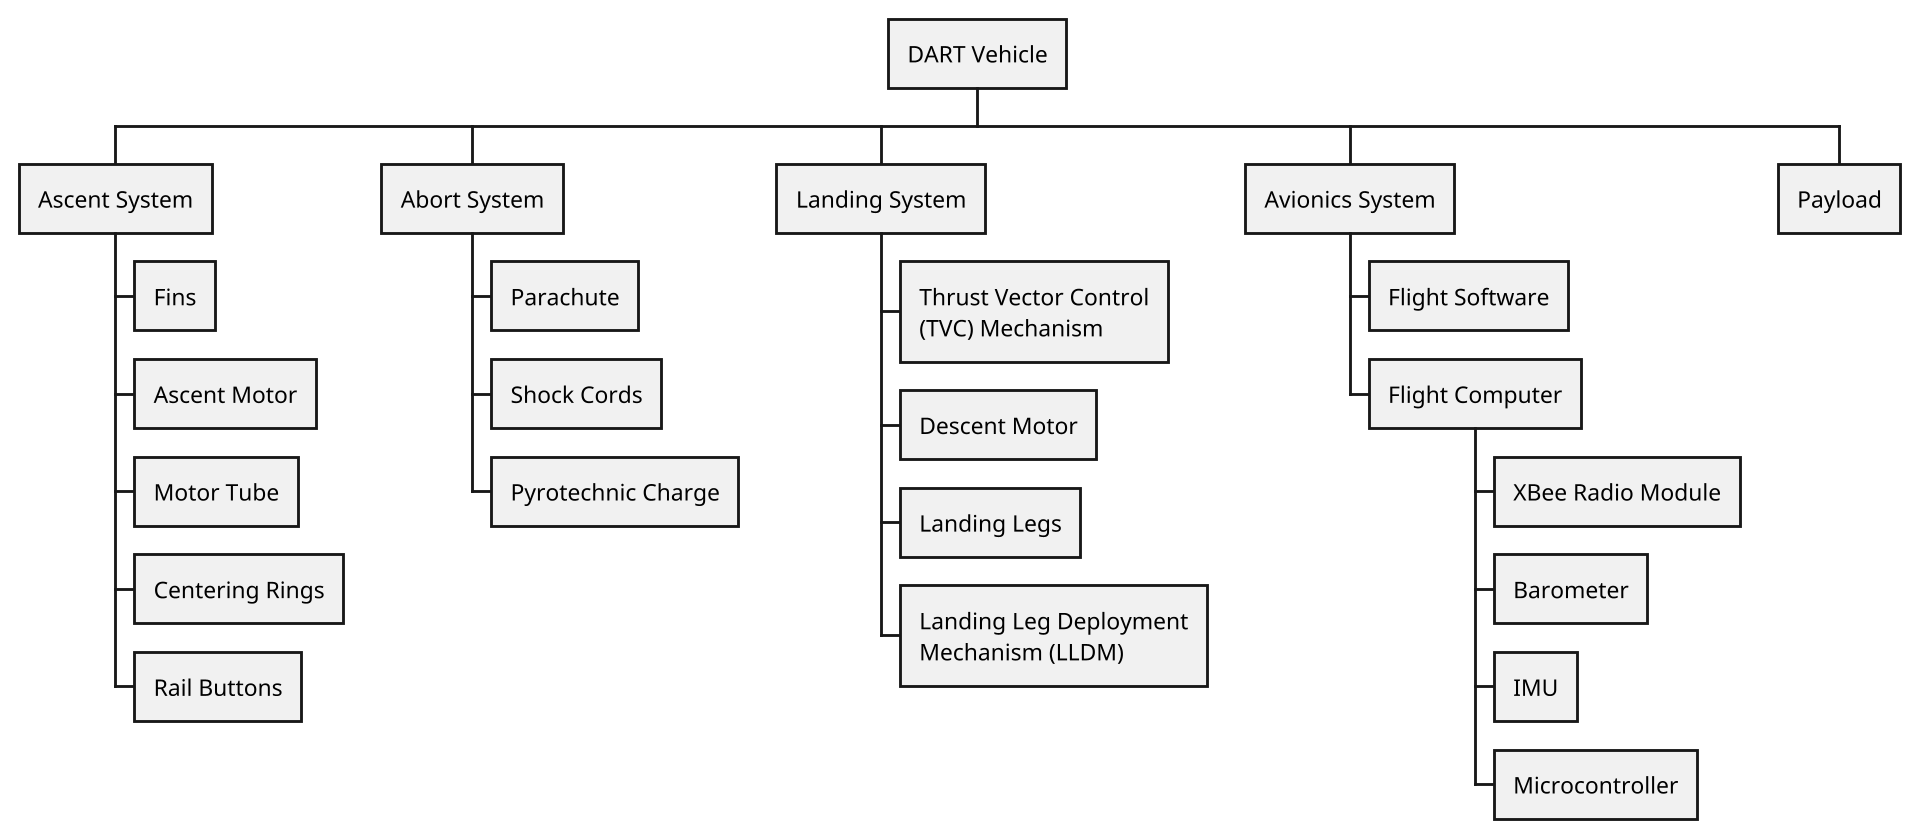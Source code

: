 @startwbs system_hierarchy
scale 1920*1080

* DART Vehicle

** Ascent System
*** Fins
*** Ascent Motor
*** Motor Tube
*** Centering Rings
*** Rail Buttons

** Abort System
*** Parachute
*** Shock Cords
*** Pyrotechnic Charge

** Landing System
***:Thrust Vector Control
(TVC) Mechanism;
*** Descent Motor
*** Landing Legs
***:Landing Leg Deployment
Mechanism (LLDM);

** Avionics System
*** Flight Software
*** Flight Computer
**** XBee Radio Module
**** Barometer
**** IMU
**** Microcontroller

** Payload
@endwbs
